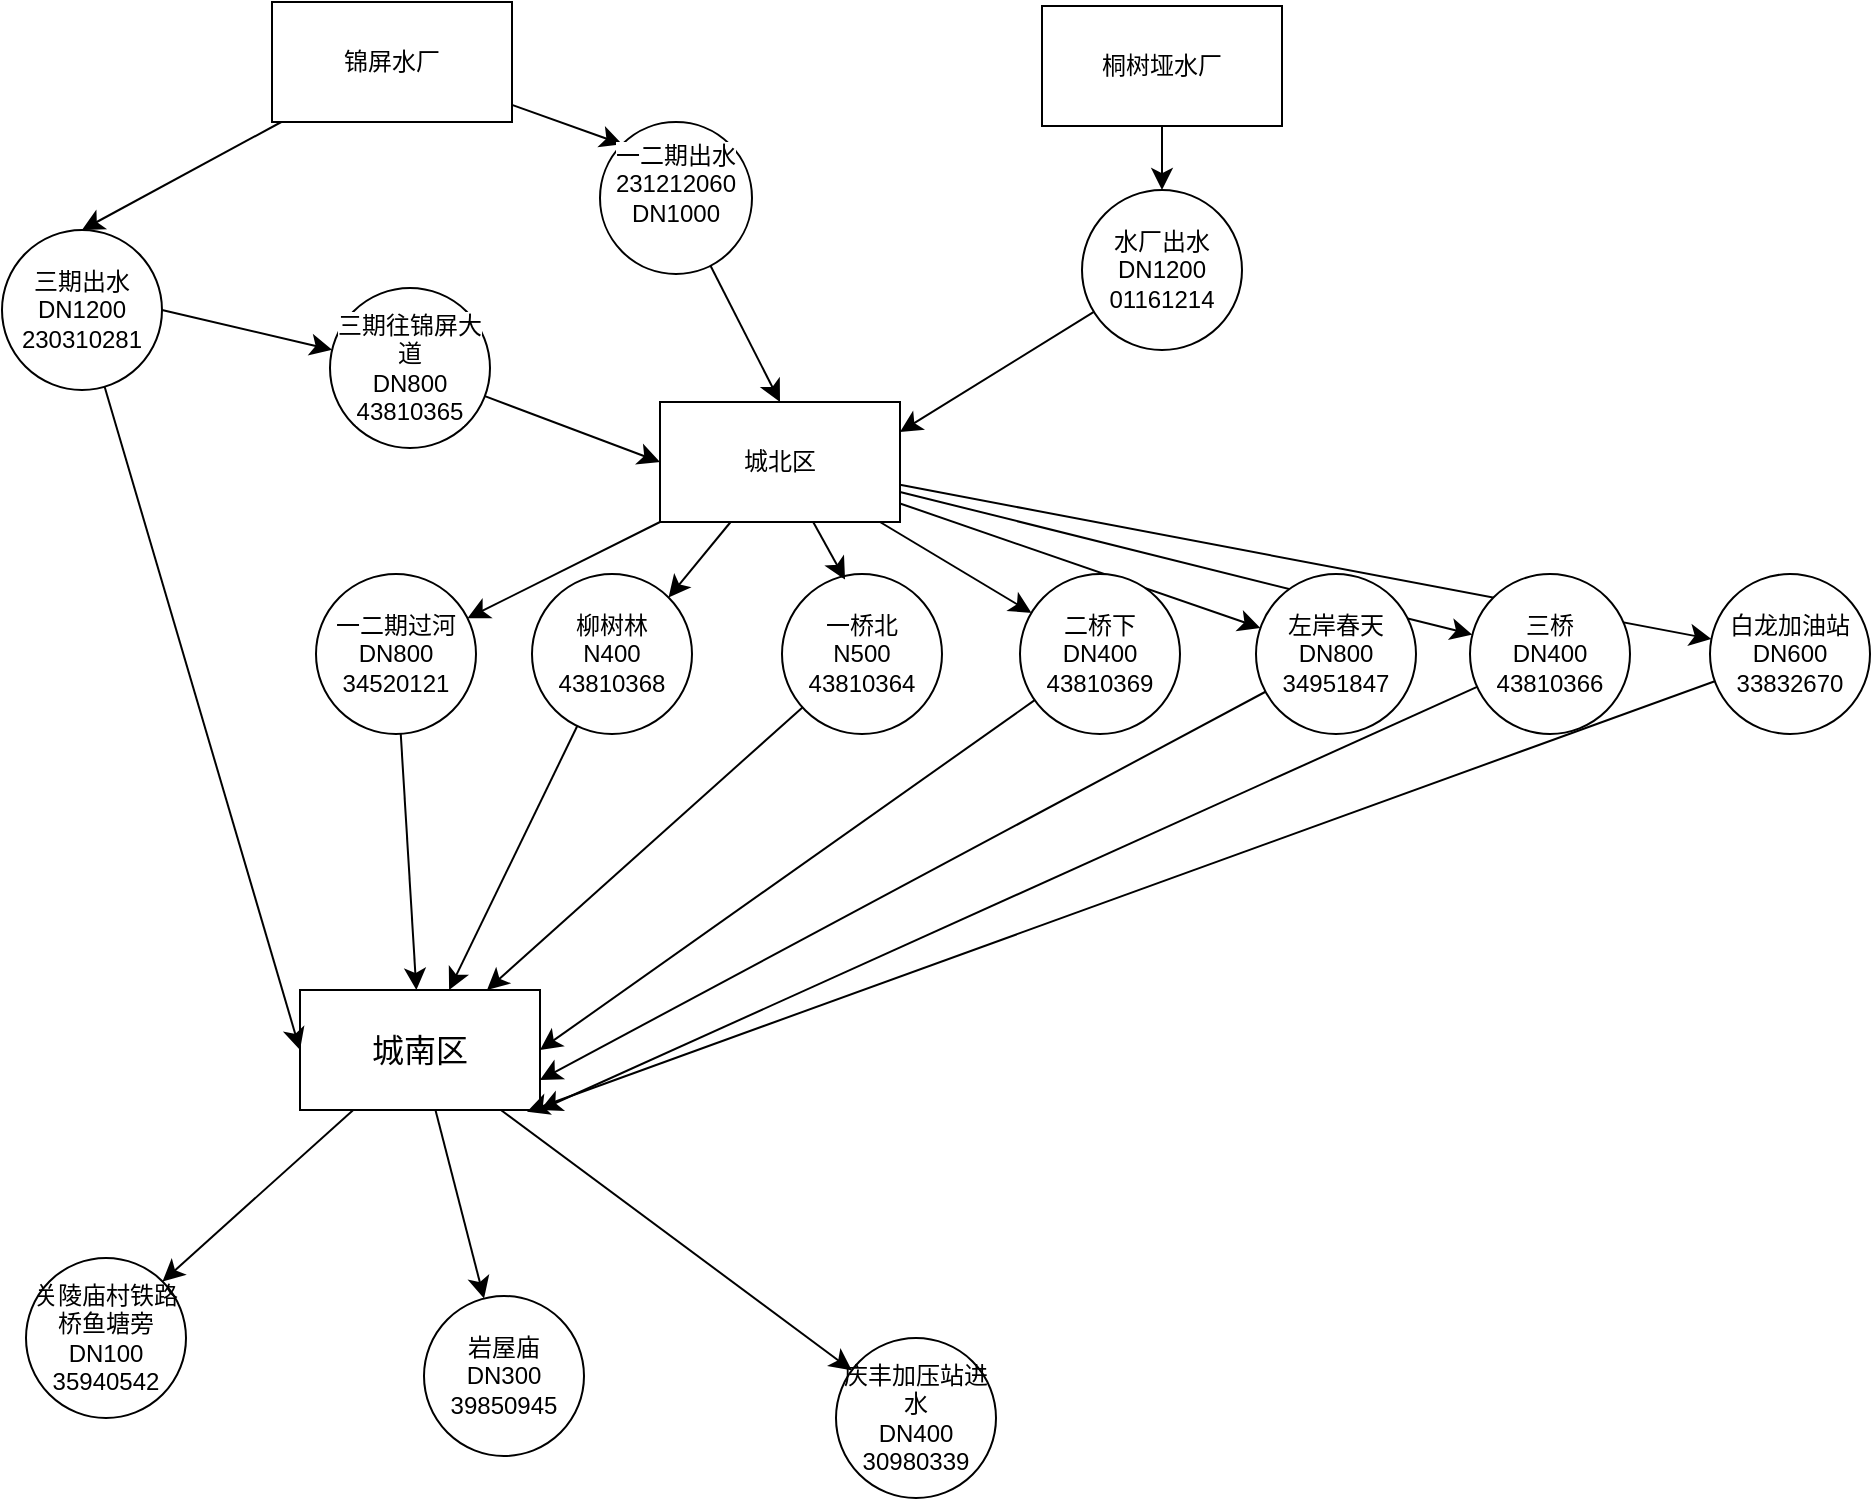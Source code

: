<mxfile version="27.1.5">
  <diagram name="第 1 页" id="RajWFViMPmjFbBXTySZg">
    <mxGraphModel dx="885" dy="1348" grid="0" gridSize="10" guides="1" tooltips="1" connect="1" arrows="1" fold="1" page="0" pageScale="1" pageWidth="827" pageHeight="1169" math="0" shadow="0">
      <root>
        <mxCell id="0" />
        <mxCell id="1" parent="0" />
        <mxCell id="kBxTNqgfzR1XNTAzLRre-33" style="edgeStyle=none;curved=1;rounded=0;orthogonalLoop=1;jettySize=auto;html=1;fontSize=12;startSize=8;endSize=8;" edge="1" parent="1" source="kBxTNqgfzR1XNTAzLRre-1" target="kBxTNqgfzR1XNTAzLRre-26">
          <mxGeometry relative="1" as="geometry" />
        </mxCell>
        <mxCell id="kBxTNqgfzR1XNTAzLRre-34" style="edgeStyle=none;curved=1;rounded=0;orthogonalLoop=1;jettySize=auto;html=1;entryX=1;entryY=0;entryDx=0;entryDy=0;fontSize=12;startSize=8;endSize=8;" edge="1" parent="1" source="kBxTNqgfzR1XNTAzLRre-1" target="kBxTNqgfzR1XNTAzLRre-27">
          <mxGeometry relative="1" as="geometry" />
        </mxCell>
        <mxCell id="kBxTNqgfzR1XNTAzLRre-36" style="edgeStyle=none;curved=1;rounded=0;orthogonalLoop=1;jettySize=auto;html=1;fontSize=12;startSize=8;endSize=8;" edge="1" parent="1" source="kBxTNqgfzR1XNTAzLRre-1" target="kBxTNqgfzR1XNTAzLRre-29">
          <mxGeometry relative="1" as="geometry" />
        </mxCell>
        <mxCell id="kBxTNqgfzR1XNTAzLRre-37" style="edgeStyle=none;curved=1;rounded=0;orthogonalLoop=1;jettySize=auto;html=1;fontSize=12;startSize=8;endSize=8;" edge="1" parent="1" source="kBxTNqgfzR1XNTAzLRre-1" target="kBxTNqgfzR1XNTAzLRre-30">
          <mxGeometry relative="1" as="geometry" />
        </mxCell>
        <mxCell id="kBxTNqgfzR1XNTAzLRre-38" style="edgeStyle=none;curved=1;rounded=0;orthogonalLoop=1;jettySize=auto;html=1;fontSize=12;startSize=8;endSize=8;" edge="1" parent="1" source="kBxTNqgfzR1XNTAzLRre-1" target="kBxTNqgfzR1XNTAzLRre-32">
          <mxGeometry relative="1" as="geometry" />
        </mxCell>
        <mxCell id="kBxTNqgfzR1XNTAzLRre-39" style="edgeStyle=none;curved=1;rounded=0;orthogonalLoop=1;jettySize=auto;html=1;fontSize=12;startSize=8;endSize=8;" edge="1" parent="1" source="kBxTNqgfzR1XNTAzLRre-1" target="kBxTNqgfzR1XNTAzLRre-31">
          <mxGeometry relative="1" as="geometry" />
        </mxCell>
        <mxCell id="kBxTNqgfzR1XNTAzLRre-1" value="城北区" style="rounded=0;whiteSpace=wrap;html=1;" vertex="1" parent="1">
          <mxGeometry x="374" y="-222" width="120" height="60" as="geometry" />
        </mxCell>
        <mxCell id="kBxTNqgfzR1XNTAzLRre-5" value="&lt;div&gt;&lt;br/&gt;&lt;/div&gt;" style="edgeStyle=none;curved=1;rounded=0;orthogonalLoop=1;jettySize=auto;html=1;fontSize=12;startSize=8;endSize=8;entryX=0;entryY=0;entryDx=0;entryDy=0;" edge="1" parent="1" source="kBxTNqgfzR1XNTAzLRre-3" target="kBxTNqgfzR1XNTAzLRre-15">
          <mxGeometry relative="1" as="geometry" />
        </mxCell>
        <mxCell id="kBxTNqgfzR1XNTAzLRre-12" style="edgeStyle=none;curved=1;rounded=0;orthogonalLoop=1;jettySize=auto;html=1;fontSize=12;startSize=8;endSize=8;entryX=0.5;entryY=0;entryDx=0;entryDy=0;" edge="1" parent="1" source="kBxTNqgfzR1XNTAzLRre-3" target="kBxTNqgfzR1XNTAzLRre-19">
          <mxGeometry relative="1" as="geometry">
            <mxPoint x="240" y="-232.462" as="targetPoint" />
          </mxGeometry>
        </mxCell>
        <mxCell id="kBxTNqgfzR1XNTAzLRre-3" value="锦屏水厂" style="whiteSpace=wrap;html=1;" vertex="1" parent="1">
          <mxGeometry x="180" y="-422" width="120" height="60" as="geometry" />
        </mxCell>
        <mxCell id="kBxTNqgfzR1XNTAzLRre-23" style="edgeStyle=none;curved=1;rounded=0;orthogonalLoop=1;jettySize=auto;html=1;fontSize=12;startSize=8;endSize=8;" edge="1" parent="1" source="kBxTNqgfzR1XNTAzLRre-4" target="kBxTNqgfzR1XNTAzLRre-24">
          <mxGeometry relative="1" as="geometry">
            <mxPoint x="625" y="-315.538" as="targetPoint" />
          </mxGeometry>
        </mxCell>
        <mxCell id="kBxTNqgfzR1XNTAzLRre-4" value="桐树垭水厂" style="whiteSpace=wrap;html=1;" vertex="1" parent="1">
          <mxGeometry x="565" y="-420" width="120" height="60" as="geometry" />
        </mxCell>
        <mxCell id="kBxTNqgfzR1XNTAzLRre-50" style="edgeStyle=none;curved=1;rounded=0;orthogonalLoop=1;jettySize=auto;html=1;fontSize=12;startSize=8;endSize=8;" edge="1" parent="1" source="kBxTNqgfzR1XNTAzLRre-8" target="kBxTNqgfzR1XNTAzLRre-49">
          <mxGeometry relative="1" as="geometry" />
        </mxCell>
        <mxCell id="kBxTNqgfzR1XNTAzLRre-51" style="edgeStyle=none;curved=1;rounded=0;orthogonalLoop=1;jettySize=auto;html=1;fontSize=12;startSize=8;endSize=8;" edge="1" parent="1" source="kBxTNqgfzR1XNTAzLRre-8" target="kBxTNqgfzR1XNTAzLRre-48">
          <mxGeometry relative="1" as="geometry" />
        </mxCell>
        <mxCell id="kBxTNqgfzR1XNTAzLRre-52" style="edgeStyle=none;curved=1;rounded=0;orthogonalLoop=1;jettySize=auto;html=1;entryX=1;entryY=0;entryDx=0;entryDy=0;fontSize=12;startSize=8;endSize=8;" edge="1" parent="1" source="kBxTNqgfzR1XNTAzLRre-8" target="kBxTNqgfzR1XNTAzLRre-47">
          <mxGeometry relative="1" as="geometry" />
        </mxCell>
        <mxCell id="kBxTNqgfzR1XNTAzLRre-8" value="&lt;span style=&quot;font-size: 16px; text-wrap-mode: nowrap;&quot;&gt;城南区&lt;/span&gt;" style="rounded=0;whiteSpace=wrap;html=1;" vertex="1" parent="1">
          <mxGeometry x="194" y="72" width="120" height="60" as="geometry" />
        </mxCell>
        <mxCell id="kBxTNqgfzR1XNTAzLRre-14" value="" style="endArrow=classic;html=1;rounded=0;fontSize=12;startSize=8;endSize=8;curved=1;exitX=1;exitY=0.5;exitDx=0;exitDy=0;" edge="1" parent="1" source="kBxTNqgfzR1XNTAzLRre-19" target="kBxTNqgfzR1XNTAzLRre-20">
          <mxGeometry width="50" height="50" relative="1" as="geometry">
            <mxPoint x="239.94" y="-246.0" as="sourcePoint" />
            <mxPoint x="239.62" y="-154.44" as="targetPoint" />
          </mxGeometry>
        </mxCell>
        <mxCell id="kBxTNqgfzR1XNTAzLRre-18" style="edgeStyle=none;curved=1;rounded=0;orthogonalLoop=1;jettySize=auto;html=1;entryX=0.5;entryY=0;entryDx=0;entryDy=0;fontSize=12;startSize=8;endSize=8;" edge="1" parent="1" source="kBxTNqgfzR1XNTAzLRre-15" target="kBxTNqgfzR1XNTAzLRre-1">
          <mxGeometry relative="1" as="geometry" />
        </mxCell>
        <mxCell id="kBxTNqgfzR1XNTAzLRre-15" value="&#xa;&lt;span style=&quot;forced-color-adjust: none; color: rgb(0, 0, 0); font-family: Helvetica; font-size: 12px; font-style: normal; font-variant-ligatures: normal; font-variant-caps: normal; font-weight: 400; letter-spacing: normal; orphans: 2; text-align: center; text-indent: 0px; text-transform: none; widows: 2; word-spacing: 0px; -webkit-text-stroke-width: 0px; white-space: nowrap; text-decoration-thickness: initial; text-decoration-style: initial; text-decoration-color: initial; background-color: light-dark(rgb(255, 255, 255), rgb(18, 18, 18));&quot; data-mx-given-colors=&quot;{&amp;quot;background-color&amp;quot;:&amp;quot;rgb(255, 255, 255)&amp;quot;}&quot;&gt;一二期出水&lt;/span&gt;&lt;br style=&quot;forced-color-adjust: none; color: rgb(0, 0, 0); font-family: Helvetica; font-size: 12px; font-style: normal; font-variant-ligatures: normal; font-variant-caps: normal; font-weight: 400; letter-spacing: normal; orphans: 2; text-align: center; text-indent: 0px; text-transform: none; widows: 2; word-spacing: 0px; -webkit-text-stroke-width: 0px; white-space: nowrap; background-color: rgb(236, 236, 236); text-decoration-thickness: initial; text-decoration-style: initial; text-decoration-color: initial;&quot;&gt;&lt;span style=&quot;forced-color-adjust: none; color: rgb(0, 0, 0); font-family: Helvetica; font-size: 12px; font-style: normal; font-variant-ligatures: normal; font-variant-caps: normal; font-weight: 400; letter-spacing: normal; orphans: 2; text-align: center; text-indent: 0px; text-transform: none; widows: 2; word-spacing: 0px; -webkit-text-stroke-width: 0px; white-space: nowrap; text-decoration-thickness: initial; text-decoration-style: initial; text-decoration-color: initial; background-color: light-dark(rgb(255, 255, 255), rgb(18, 18, 18));&quot; data-mx-given-colors=&quot;{&amp;quot;background-color&amp;quot;:&amp;quot;rgb(255, 255, 255)&amp;quot;}&quot;&gt;231212060&lt;/span&gt;&lt;br style=&quot;forced-color-adjust: none; color: rgb(0, 0, 0); font-family: Helvetica; font-size: 12px; font-style: normal; font-variant-ligatures: normal; font-variant-caps: normal; font-weight: 400; letter-spacing: normal; orphans: 2; text-align: center; text-indent: 0px; text-transform: none; widows: 2; word-spacing: 0px; -webkit-text-stroke-width: 0px; white-space: nowrap; background-color: rgb(236, 236, 236); text-decoration-thickness: initial; text-decoration-style: initial; text-decoration-color: initial;&quot;&gt;&lt;span style=&quot;forced-color-adjust: none; color: rgb(0, 0, 0); font-family: Helvetica; font-size: 12px; font-style: normal; font-variant-ligatures: normal; font-variant-caps: normal; font-weight: 400; letter-spacing: normal; orphans: 2; text-align: center; text-indent: 0px; text-transform: none; widows: 2; word-spacing: 0px; -webkit-text-stroke-width: 0px; white-space: nowrap; text-decoration-thickness: initial; text-decoration-style: initial; text-decoration-color: initial; background-color: light-dark(rgb(255, 255, 255), rgb(18, 18, 18));&quot; data-mx-given-colors=&quot;{&amp;quot;background-color&amp;quot;:&amp;quot;rgb(255, 255, 255)&amp;quot;}&quot;&gt;DN1000&lt;/span&gt;&#xa;&#xa;" style="ellipse;whiteSpace=wrap;html=1;aspect=fixed;" vertex="1" parent="1">
          <mxGeometry x="344" y="-362" width="76" height="76" as="geometry" />
        </mxCell>
        <mxCell id="kBxTNqgfzR1XNTAzLRre-22" style="edgeStyle=none;curved=1;rounded=0;orthogonalLoop=1;jettySize=auto;html=1;fontSize=12;startSize=8;endSize=8;entryX=0;entryY=0.5;entryDx=0;entryDy=0;" edge="1" parent="1" source="kBxTNqgfzR1XNTAzLRre-19" target="kBxTNqgfzR1XNTAzLRre-8">
          <mxGeometry relative="1" as="geometry" />
        </mxCell>
        <mxCell id="kBxTNqgfzR1XNTAzLRre-19" value="&lt;div&gt;三期出水&lt;/div&gt;&lt;div&gt;DN1200&lt;/div&gt;&lt;div&gt;230310281&lt;/div&gt;" style="ellipse;whiteSpace=wrap;html=1;aspect=fixed;" vertex="1" parent="1">
          <mxGeometry x="45" y="-308" width="80" height="80" as="geometry" />
        </mxCell>
        <mxCell id="kBxTNqgfzR1XNTAzLRre-21" style="edgeStyle=none;curved=1;rounded=0;orthogonalLoop=1;jettySize=auto;html=1;entryX=0;entryY=0.5;entryDx=0;entryDy=0;fontSize=12;startSize=8;endSize=8;" edge="1" parent="1" source="kBxTNqgfzR1XNTAzLRre-20" target="kBxTNqgfzR1XNTAzLRre-1">
          <mxGeometry relative="1" as="geometry" />
        </mxCell>
        <mxCell id="kBxTNqgfzR1XNTAzLRre-20" value="&lt;span style=&quot;text-wrap-mode: nowrap; background-color: rgb(255, 255, 255);&quot;&gt;三期往锦屏大道&lt;/span&gt;&lt;br style=&quot;text-wrap-mode: nowrap;&quot;&gt;&lt;span style=&quot;text-wrap-mode: nowrap; background-color: rgb(255, 255, 255);&quot;&gt;DN800&lt;/span&gt;&lt;br style=&quot;text-wrap-mode: nowrap;&quot;&gt;&lt;span style=&quot;text-wrap-mode: nowrap; background-color: rgb(255, 255, 255);&quot;&gt;43810365&lt;/span&gt;" style="ellipse;whiteSpace=wrap;html=1;aspect=fixed;" vertex="1" parent="1">
          <mxGeometry x="209.0" y="-279.0" width="80" height="80" as="geometry" />
        </mxCell>
        <mxCell id="kBxTNqgfzR1XNTAzLRre-25" style="edgeStyle=none;curved=1;rounded=0;orthogonalLoop=1;jettySize=auto;html=1;entryX=1;entryY=0.25;entryDx=0;entryDy=0;fontSize=12;startSize=8;endSize=8;" edge="1" parent="1" source="kBxTNqgfzR1XNTAzLRre-24" target="kBxTNqgfzR1XNTAzLRre-1">
          <mxGeometry relative="1" as="geometry" />
        </mxCell>
        <mxCell id="kBxTNqgfzR1XNTAzLRre-24" value="&lt;div&gt;水厂出水&lt;/div&gt;&lt;div&gt;DN1200&lt;/div&gt;&lt;div&gt;01161214&lt;/div&gt;" style="ellipse;whiteSpace=wrap;html=1;aspect=fixed;" vertex="1" parent="1">
          <mxGeometry x="585" y="-327.998" width="80" height="80" as="geometry" />
        </mxCell>
        <mxCell id="kBxTNqgfzR1XNTAzLRre-40" style="edgeStyle=none;curved=1;rounded=0;orthogonalLoop=1;jettySize=auto;html=1;fontSize=12;startSize=8;endSize=8;" edge="1" parent="1" source="kBxTNqgfzR1XNTAzLRre-26" target="kBxTNqgfzR1XNTAzLRre-8">
          <mxGeometry relative="1" as="geometry" />
        </mxCell>
        <mxCell id="kBxTNqgfzR1XNTAzLRre-26" value="&lt;div&gt;一二期过河&lt;/div&gt;&lt;div&gt;DN800&lt;/div&gt;&lt;div&gt;34520121&lt;/div&gt;" style="ellipse;whiteSpace=wrap;html=1;aspect=fixed;" vertex="1" parent="1">
          <mxGeometry x="202" y="-136" width="80" height="80" as="geometry" />
        </mxCell>
        <mxCell id="kBxTNqgfzR1XNTAzLRre-41" style="edgeStyle=none;curved=1;rounded=0;orthogonalLoop=1;jettySize=auto;html=1;fontSize=12;startSize=8;endSize=8;" edge="1" parent="1" source="kBxTNqgfzR1XNTAzLRre-27" target="kBxTNqgfzR1XNTAzLRre-8">
          <mxGeometry relative="1" as="geometry" />
        </mxCell>
        <mxCell id="kBxTNqgfzR1XNTAzLRre-27" value="&lt;div&gt;柳树林&lt;/div&gt;&lt;div&gt;N400&lt;/div&gt;&lt;div&gt;43810368&lt;/div&gt;" style="ellipse;whiteSpace=wrap;html=1;aspect=fixed;" vertex="1" parent="1">
          <mxGeometry x="310" y="-136" width="80" height="80" as="geometry" />
        </mxCell>
        <mxCell id="kBxTNqgfzR1XNTAzLRre-42" style="edgeStyle=none;curved=1;rounded=0;orthogonalLoop=1;jettySize=auto;html=1;fontSize=12;startSize=8;endSize=8;" edge="1" parent="1" source="kBxTNqgfzR1XNTAzLRre-28" target="kBxTNqgfzR1XNTAzLRre-8">
          <mxGeometry relative="1" as="geometry" />
        </mxCell>
        <mxCell id="kBxTNqgfzR1XNTAzLRre-28" value="&lt;div&gt;一桥北&lt;/div&gt;&lt;div&gt;N500&lt;/div&gt;&lt;div&gt;43810364&lt;/div&gt;" style="ellipse;whiteSpace=wrap;html=1;aspect=fixed;" vertex="1" parent="1">
          <mxGeometry x="435" y="-136" width="80" height="80" as="geometry" />
        </mxCell>
        <mxCell id="kBxTNqgfzR1XNTAzLRre-43" style="edgeStyle=none;curved=1;rounded=0;orthogonalLoop=1;jettySize=auto;html=1;entryX=1;entryY=0.5;entryDx=0;entryDy=0;fontSize=12;startSize=8;endSize=8;" edge="1" parent="1" source="kBxTNqgfzR1XNTAzLRre-29" target="kBxTNqgfzR1XNTAzLRre-8">
          <mxGeometry relative="1" as="geometry" />
        </mxCell>
        <mxCell id="kBxTNqgfzR1XNTAzLRre-29" value="&lt;div&gt;二桥下&lt;/div&gt;&lt;div&gt;DN400&lt;/div&gt;&lt;div&gt;43810369&lt;/div&gt;" style="ellipse;whiteSpace=wrap;html=1;aspect=fixed;" vertex="1" parent="1">
          <mxGeometry x="554" y="-136" width="80" height="80" as="geometry" />
        </mxCell>
        <mxCell id="kBxTNqgfzR1XNTAzLRre-44" style="edgeStyle=none;curved=1;rounded=0;orthogonalLoop=1;jettySize=auto;html=1;entryX=1;entryY=0.75;entryDx=0;entryDy=0;fontSize=12;startSize=8;endSize=8;" edge="1" parent="1" source="kBxTNqgfzR1XNTAzLRre-30" target="kBxTNqgfzR1XNTAzLRre-8">
          <mxGeometry relative="1" as="geometry" />
        </mxCell>
        <mxCell id="kBxTNqgfzR1XNTAzLRre-30" value="&lt;div&gt;左岸春天&lt;/div&gt;&lt;div&gt;DN800&lt;/div&gt;&lt;div&gt;34951847&lt;/div&gt;" style="ellipse;whiteSpace=wrap;html=1;aspect=fixed;" vertex="1" parent="1">
          <mxGeometry x="672" y="-136" width="80" height="80" as="geometry" />
        </mxCell>
        <mxCell id="kBxTNqgfzR1XNTAzLRre-31" value="&lt;div&gt;白龙加油站&lt;/div&gt;&lt;div&gt;DN600&lt;/div&gt;&lt;div&gt;33832670&lt;/div&gt;" style="ellipse;whiteSpace=wrap;html=1;aspect=fixed;" vertex="1" parent="1">
          <mxGeometry x="899" y="-136" width="80" height="80" as="geometry" />
        </mxCell>
        <mxCell id="kBxTNqgfzR1XNTAzLRre-45" style="edgeStyle=none;curved=1;rounded=0;orthogonalLoop=1;jettySize=auto;html=1;entryX=1;entryY=1;entryDx=0;entryDy=0;fontSize=12;startSize=8;endSize=8;" edge="1" parent="1" source="kBxTNqgfzR1XNTAzLRre-32" target="kBxTNqgfzR1XNTAzLRre-8">
          <mxGeometry relative="1" as="geometry" />
        </mxCell>
        <mxCell id="kBxTNqgfzR1XNTAzLRre-32" value="&lt;div&gt;三桥&lt;/div&gt;&lt;div&gt;DN400&lt;/div&gt;&lt;div&gt;43810366&lt;/div&gt;" style="ellipse;whiteSpace=wrap;html=1;aspect=fixed;" vertex="1" parent="1">
          <mxGeometry x="779" y="-136" width="80" height="80" as="geometry" />
        </mxCell>
        <mxCell id="kBxTNqgfzR1XNTAzLRre-35" style="edgeStyle=none;curved=1;rounded=0;orthogonalLoop=1;jettySize=auto;html=1;entryX=0.394;entryY=0.035;entryDx=0;entryDy=0;entryPerimeter=0;fontSize=12;startSize=8;endSize=8;" edge="1" parent="1" source="kBxTNqgfzR1XNTAzLRre-1" target="kBxTNqgfzR1XNTAzLRre-28">
          <mxGeometry relative="1" as="geometry" />
        </mxCell>
        <mxCell id="kBxTNqgfzR1XNTAzLRre-46" style="edgeStyle=none;curved=1;rounded=0;orthogonalLoop=1;jettySize=auto;html=1;entryX=0.946;entryY=1.015;entryDx=0;entryDy=0;entryPerimeter=0;fontSize=12;startSize=8;endSize=8;" edge="1" parent="1" source="kBxTNqgfzR1XNTAzLRre-31" target="kBxTNqgfzR1XNTAzLRre-8">
          <mxGeometry relative="1" as="geometry" />
        </mxCell>
        <mxCell id="kBxTNqgfzR1XNTAzLRre-47" value="&lt;div&gt;关陵庙村铁路桥鱼塘旁&lt;/div&gt;&lt;div&gt;DN100&lt;/div&gt;&lt;div&gt;35940542&lt;/div&gt;" style="ellipse;whiteSpace=wrap;html=1;aspect=fixed;" vertex="1" parent="1">
          <mxGeometry x="57" y="206" width="80" height="80" as="geometry" />
        </mxCell>
        <mxCell id="kBxTNqgfzR1XNTAzLRre-48" value="&lt;div&gt;岩屋庙&lt;/div&gt;&lt;div&gt;DN300&lt;/div&gt;&lt;div&gt;39850945&lt;/div&gt;" style="ellipse;whiteSpace=wrap;html=1;aspect=fixed;" vertex="1" parent="1">
          <mxGeometry x="256" y="225" width="80" height="80" as="geometry" />
        </mxCell>
        <mxCell id="kBxTNqgfzR1XNTAzLRre-49" value="&lt;div&gt;庆丰加压站进水&lt;/div&gt;&lt;div&gt;DN400&lt;/div&gt;&lt;div&gt;30980339&lt;/div&gt;" style="ellipse;whiteSpace=wrap;html=1;aspect=fixed;" vertex="1" parent="1">
          <mxGeometry x="462" y="246" width="80" height="80" as="geometry" />
        </mxCell>
      </root>
    </mxGraphModel>
  </diagram>
</mxfile>
